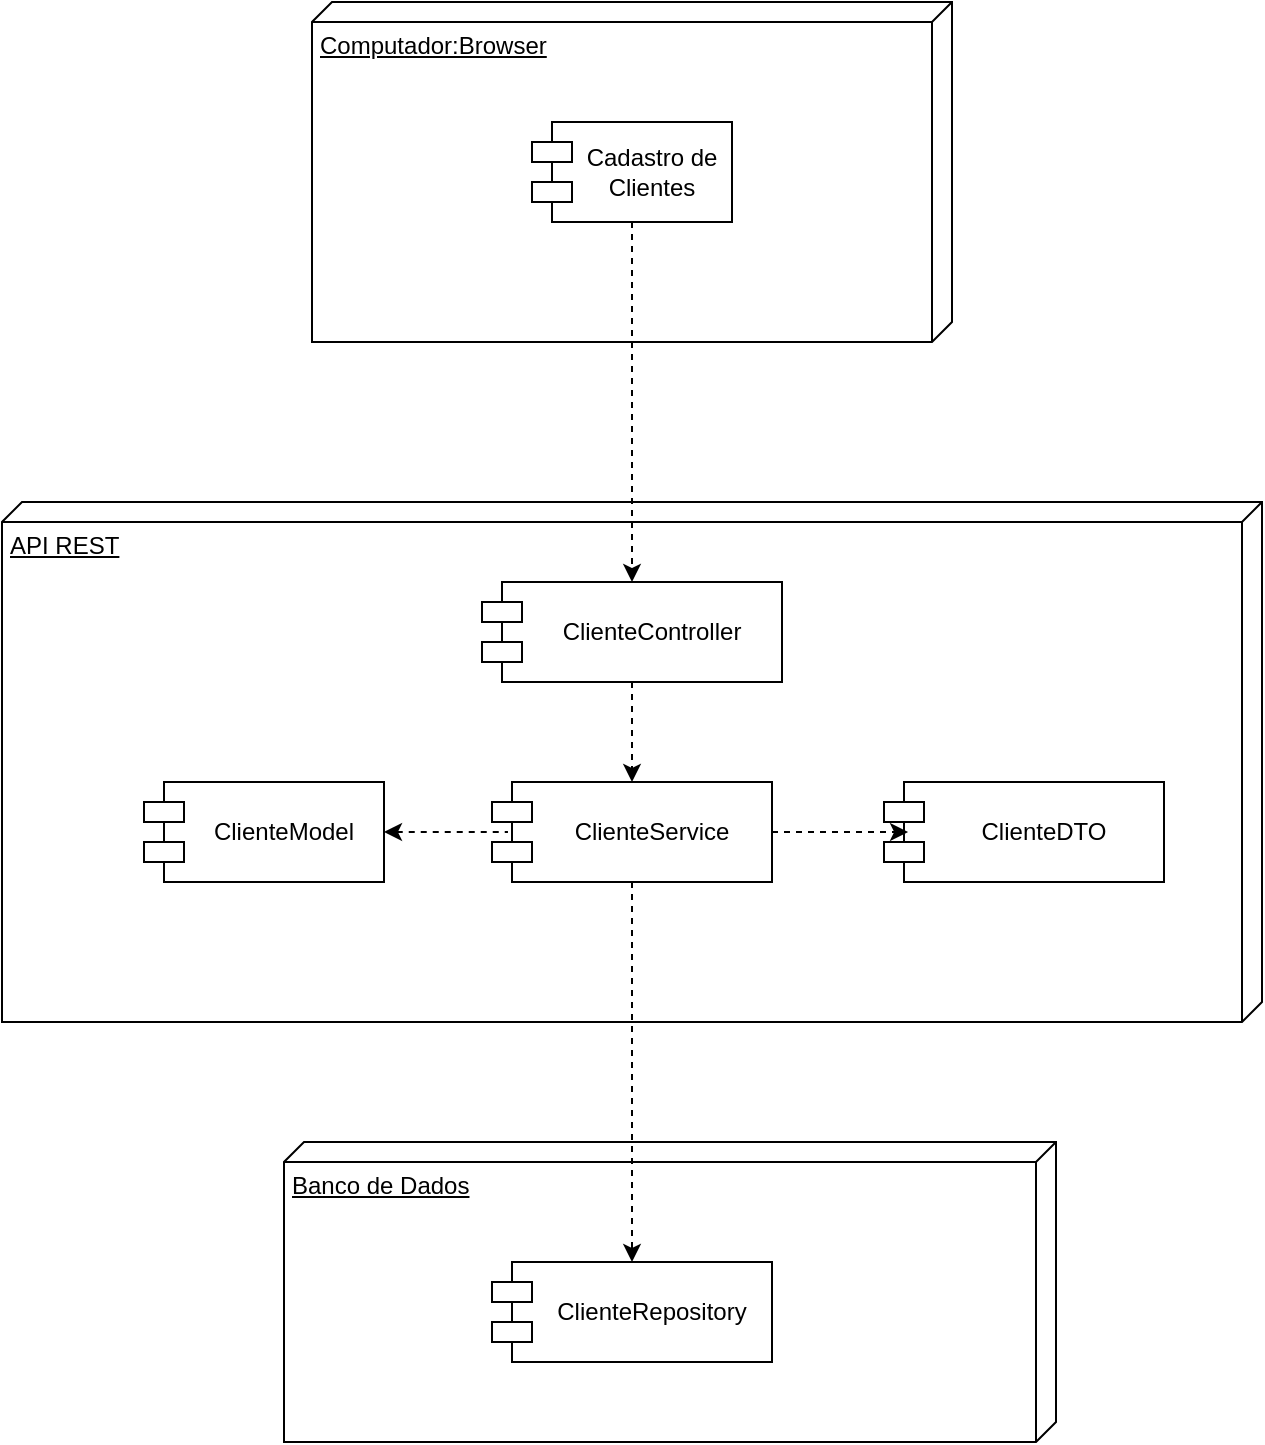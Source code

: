 <mxfile version="26.1.3">
  <diagram name="Página-1" id="0baeC1T9_Wn-1TEpzrgX">
    <mxGraphModel dx="1426" dy="1916" grid="1" gridSize="10" guides="1" tooltips="1" connect="1" arrows="1" fold="1" page="1" pageScale="1" pageWidth="827" pageHeight="1169" math="0" shadow="0">
      <root>
        <mxCell id="0" />
        <mxCell id="1" parent="0" />
        <mxCell id="iA4XpVnBiFOq4aOnz0Fv-35" value="Computador:Browser" style="verticalAlign=top;align=left;spacingTop=8;spacingLeft=2;spacingRight=12;shape=cube;size=10;direction=south;fontStyle=4;html=1;whiteSpace=wrap;" vertex="1" parent="1">
          <mxGeometry x="254" y="-80" width="320" height="170" as="geometry" />
        </mxCell>
        <mxCell id="iA4XpVnBiFOq4aOnz0Fv-34" value="API REST" style="verticalAlign=top;align=left;spacingTop=8;spacingLeft=2;spacingRight=12;shape=cube;size=10;direction=south;fontStyle=4;html=1;whiteSpace=wrap;" vertex="1" parent="1">
          <mxGeometry x="99" y="170" width="630" height="260" as="geometry" />
        </mxCell>
        <mxCell id="iA4XpVnBiFOq4aOnz0Fv-33" value="Banco de Dados" style="verticalAlign=top;align=left;spacingTop=8;spacingLeft=2;spacingRight=12;shape=cube;size=10;direction=south;fontStyle=4;html=1;whiteSpace=wrap;" vertex="1" parent="1">
          <mxGeometry x="240" y="490" width="386" height="150" as="geometry" />
        </mxCell>
        <mxCell id="iA4XpVnBiFOq4aOnz0Fv-39" style="edgeStyle=orthogonalEdgeStyle;rounded=0;orthogonalLoop=1;jettySize=auto;html=1;exitX=0.5;exitY=1;exitDx=0;exitDy=0;entryX=0.5;entryY=0;entryDx=0;entryDy=0;dashed=1;" edge="1" parent="1" source="iA4XpVnBiFOq4aOnz0Fv-23" target="iA4XpVnBiFOq4aOnz0Fv-24">
          <mxGeometry relative="1" as="geometry" />
        </mxCell>
        <mxCell id="iA4XpVnBiFOq4aOnz0Fv-23" value="ClienteController" style="shape=module;align=center;spacingLeft=20;align=center;verticalAlign=middle;whiteSpace=wrap;html=1;labelPosition=center;verticalLabelPosition=middle;" vertex="1" parent="1">
          <mxGeometry x="339" y="210" width="150" height="50" as="geometry" />
        </mxCell>
        <mxCell id="iA4XpVnBiFOq4aOnz0Fv-30" style="edgeStyle=orthogonalEdgeStyle;rounded=0;orthogonalLoop=1;jettySize=auto;html=1;exitX=0.5;exitY=1;exitDx=0;exitDy=0;dashed=1;entryX=0.5;entryY=0;entryDx=0;entryDy=0;" edge="1" parent="1" source="iA4XpVnBiFOq4aOnz0Fv-24" target="iA4XpVnBiFOq4aOnz0Fv-27">
          <mxGeometry relative="1" as="geometry">
            <Array as="points" />
          </mxGeometry>
        </mxCell>
        <mxCell id="iA4XpVnBiFOq4aOnz0Fv-24" value="ClienteService" style="shape=module;align=center;spacingLeft=20;align=center;verticalAlign=middle;whiteSpace=wrap;html=1;labelPosition=center;verticalLabelPosition=middle;" vertex="1" parent="1">
          <mxGeometry x="344" y="310" width="140" height="50" as="geometry" />
        </mxCell>
        <mxCell id="iA4XpVnBiFOq4aOnz0Fv-25" value="ClienteModel" style="shape=module;align=center;spacingLeft=20;align=center;verticalAlign=middle;whiteSpace=wrap;html=1;labelPosition=center;verticalLabelPosition=middle;" vertex="1" parent="1">
          <mxGeometry x="170" y="310" width="120" height="50" as="geometry" />
        </mxCell>
        <mxCell id="iA4XpVnBiFOq4aOnz0Fv-26" value="ClienteDTO" style="shape=module;align=center;spacingLeft=20;align=center;verticalAlign=middle;whiteSpace=wrap;html=1;labelPosition=center;verticalLabelPosition=middle;" vertex="1" parent="1">
          <mxGeometry x="540" y="310" width="140" height="50" as="geometry" />
        </mxCell>
        <mxCell id="iA4XpVnBiFOq4aOnz0Fv-27" value="ClienteRepository" style="shape=module;align=center;spacingLeft=20;align=center;verticalAlign=middle;whiteSpace=wrap;html=1;labelPosition=center;verticalLabelPosition=middle;" vertex="1" parent="1">
          <mxGeometry x="344" y="550" width="140" height="50" as="geometry" />
        </mxCell>
        <mxCell id="iA4XpVnBiFOq4aOnz0Fv-28" style="edgeStyle=orthogonalEdgeStyle;rounded=0;orthogonalLoop=1;jettySize=auto;html=1;exitX=1;exitY=0.5;exitDx=0;exitDy=0;entryX=0.086;entryY=0.5;entryDx=0;entryDy=0;entryPerimeter=0;dashed=1;" edge="1" parent="1" source="iA4XpVnBiFOq4aOnz0Fv-24" target="iA4XpVnBiFOq4aOnz0Fv-26">
          <mxGeometry relative="1" as="geometry" />
        </mxCell>
        <mxCell id="iA4XpVnBiFOq4aOnz0Fv-37" style="edgeStyle=orthogonalEdgeStyle;rounded=0;orthogonalLoop=1;jettySize=auto;html=1;exitX=1;exitY=0.5;exitDx=0;exitDy=0;entryX=0.057;entryY=0.5;entryDx=0;entryDy=0;entryPerimeter=0;endArrow=none;startFill=1;startArrow=classic;dashed=1;" edge="1" parent="1" source="iA4XpVnBiFOq4aOnz0Fv-25" target="iA4XpVnBiFOq4aOnz0Fv-24">
          <mxGeometry relative="1" as="geometry" />
        </mxCell>
        <mxCell id="iA4XpVnBiFOq4aOnz0Fv-41" style="edgeStyle=orthogonalEdgeStyle;rounded=0;orthogonalLoop=1;jettySize=auto;html=1;exitX=0.5;exitY=1;exitDx=0;exitDy=0;entryX=0.5;entryY=0;entryDx=0;entryDy=0;dashed=1;" edge="1" parent="1" source="iA4XpVnBiFOq4aOnz0Fv-40" target="iA4XpVnBiFOq4aOnz0Fv-23">
          <mxGeometry relative="1" as="geometry" />
        </mxCell>
        <mxCell id="iA4XpVnBiFOq4aOnz0Fv-40" value="Cadastro de Clientes" style="shape=module;align=center;spacingLeft=20;align=center;verticalAlign=middle;whiteSpace=wrap;html=1;labelPosition=center;verticalLabelPosition=middle;" vertex="1" parent="1">
          <mxGeometry x="364" y="-20" width="100" height="50" as="geometry" />
        </mxCell>
      </root>
    </mxGraphModel>
  </diagram>
</mxfile>
